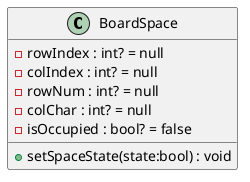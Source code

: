 @startuml
class BoardSpace {
    - rowIndex : int? = null
    - colIndex : int? = null
    - rowNum : int? = null
    - colChar : int? = null
    - isOccupied : bool? = false
    + setSpaceState(state:bool) : void
}
@enduml
